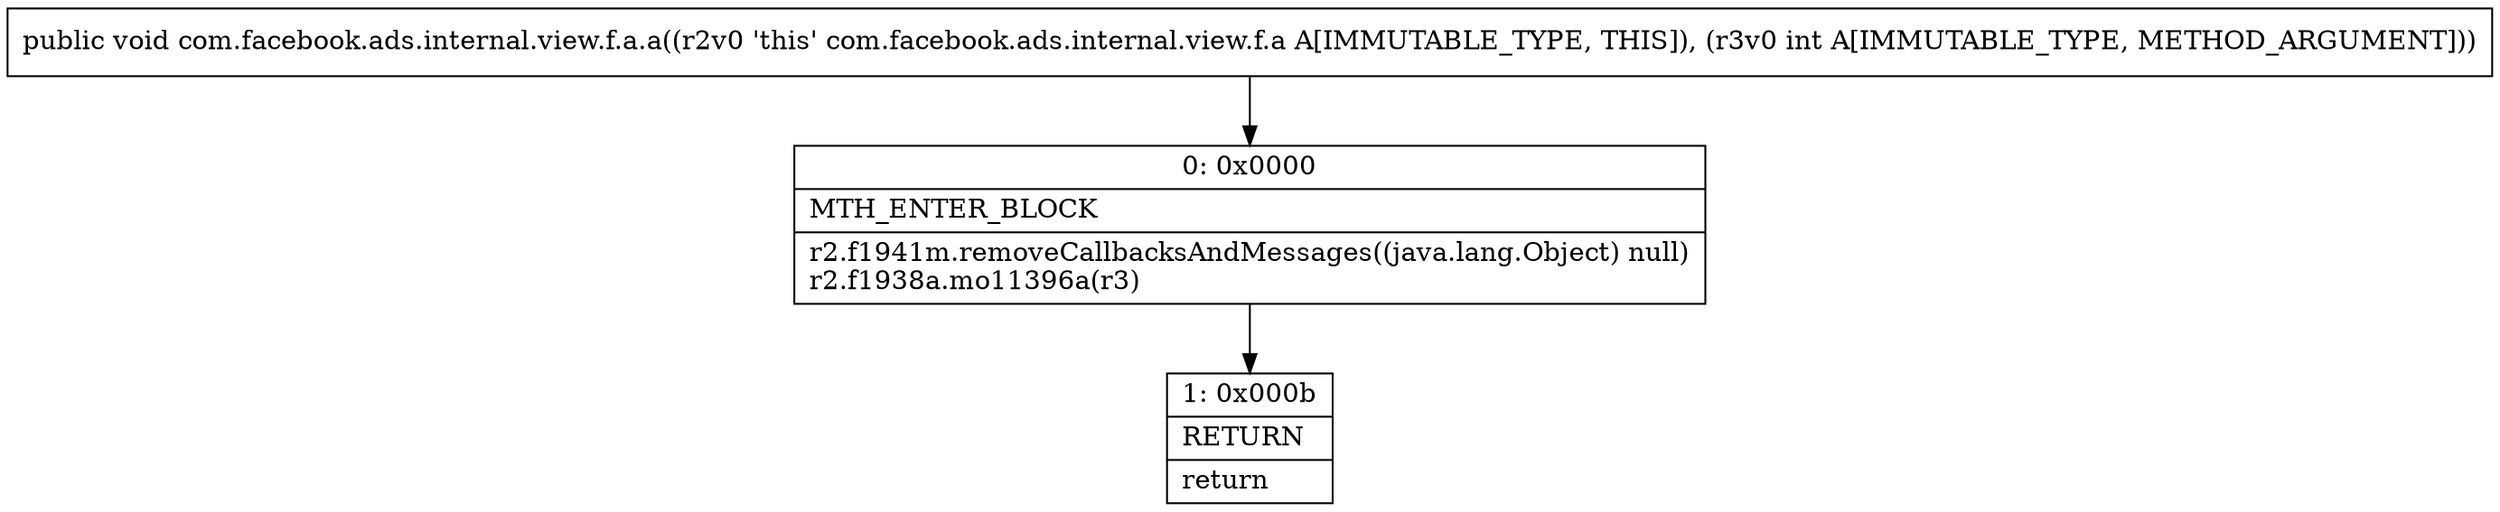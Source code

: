 digraph "CFG forcom.facebook.ads.internal.view.f.a.a(I)V" {
Node_0 [shape=record,label="{0\:\ 0x0000|MTH_ENTER_BLOCK\l|r2.f1941m.removeCallbacksAndMessages((java.lang.Object) null)\lr2.f1938a.mo11396a(r3)\l}"];
Node_1 [shape=record,label="{1\:\ 0x000b|RETURN\l|return\l}"];
MethodNode[shape=record,label="{public void com.facebook.ads.internal.view.f.a.a((r2v0 'this' com.facebook.ads.internal.view.f.a A[IMMUTABLE_TYPE, THIS]), (r3v0 int A[IMMUTABLE_TYPE, METHOD_ARGUMENT])) }"];
MethodNode -> Node_0;
Node_0 -> Node_1;
}

